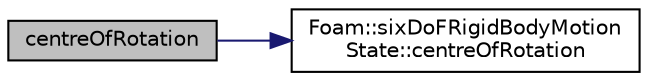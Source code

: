 digraph "centreOfRotation"
{
  bgcolor="transparent";
  edge [fontname="Helvetica",fontsize="10",labelfontname="Helvetica",labelfontsize="10"];
  node [fontname="Helvetica",fontsize="10",shape=record];
  rankdir="LR";
  Node1 [label="centreOfRotation",height=0.2,width=0.4,color="black", fillcolor="grey75", style="filled", fontcolor="black"];
  Node1 -> Node2 [color="midnightblue",fontsize="10",style="solid",fontname="Helvetica"];
  Node2 [label="Foam::sixDoFRigidBodyMotion\lState::centreOfRotation",height=0.2,width=0.4,color="black",URL="$a02409.html#a2f8c6ae8506d71aa8038ba4a8f62ce3f",tooltip="Return access to the centre of mass. "];
}
